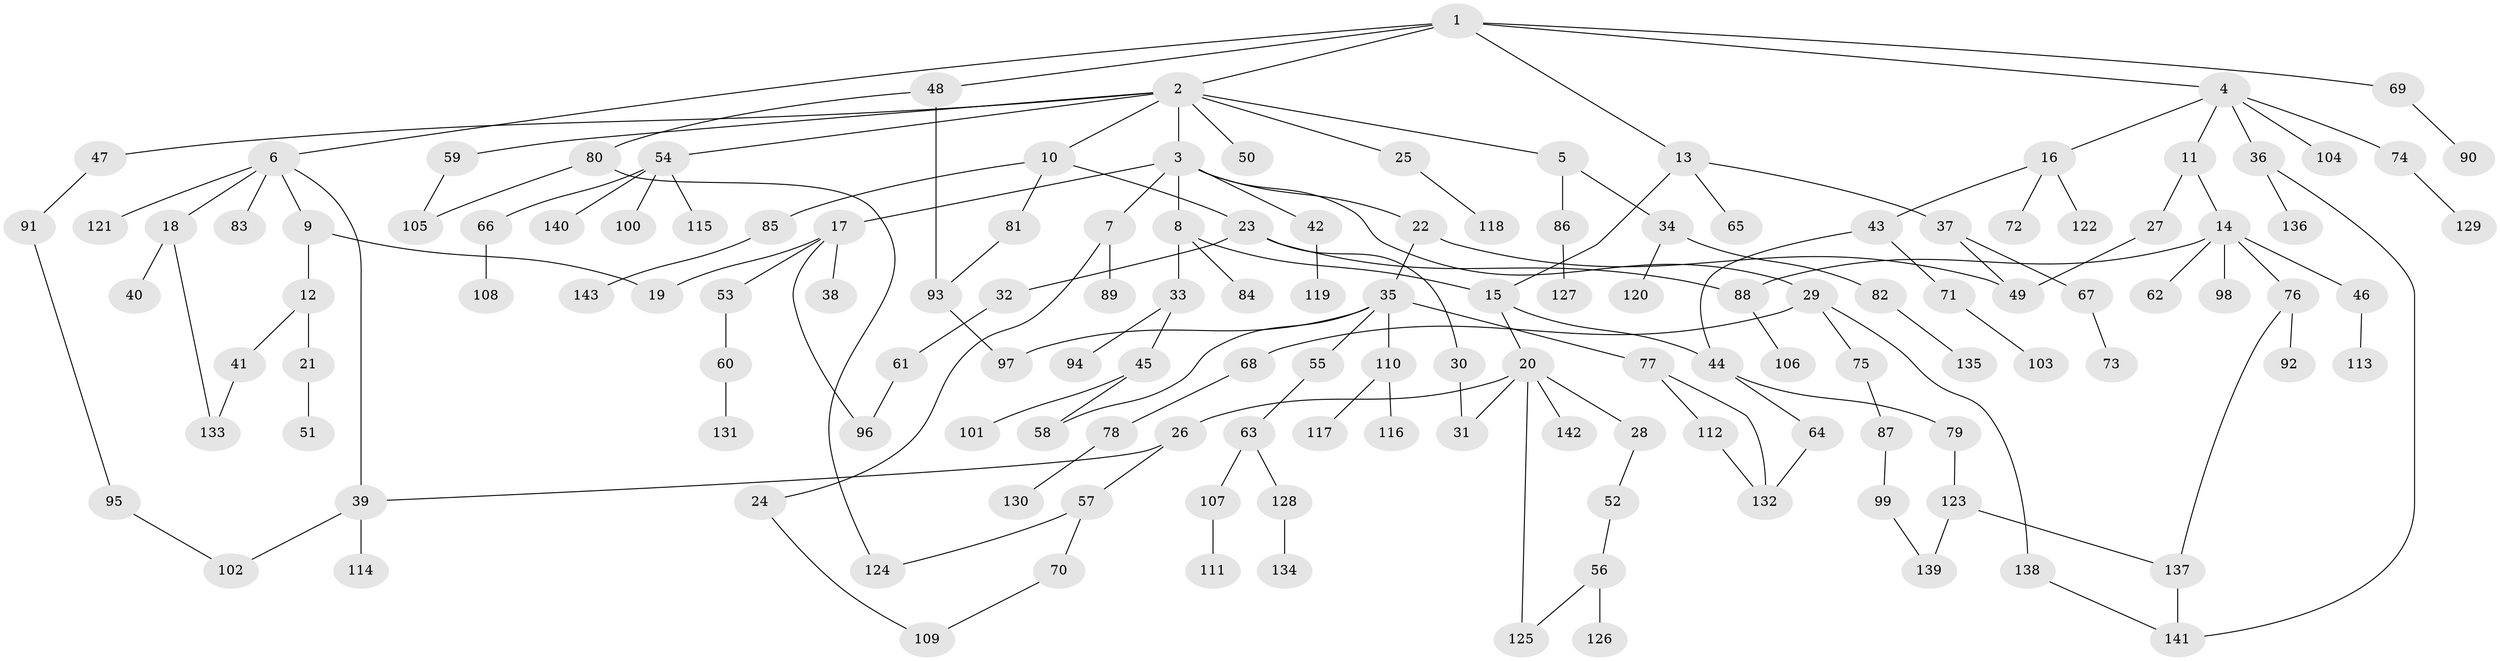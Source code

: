 // Generated by graph-tools (version 1.1) at 2025/25/03/09/25 03:25:27]
// undirected, 143 vertices, 166 edges
graph export_dot {
graph [start="1"]
  node [color=gray90,style=filled];
  1;
  2;
  3;
  4;
  5;
  6;
  7;
  8;
  9;
  10;
  11;
  12;
  13;
  14;
  15;
  16;
  17;
  18;
  19;
  20;
  21;
  22;
  23;
  24;
  25;
  26;
  27;
  28;
  29;
  30;
  31;
  32;
  33;
  34;
  35;
  36;
  37;
  38;
  39;
  40;
  41;
  42;
  43;
  44;
  45;
  46;
  47;
  48;
  49;
  50;
  51;
  52;
  53;
  54;
  55;
  56;
  57;
  58;
  59;
  60;
  61;
  62;
  63;
  64;
  65;
  66;
  67;
  68;
  69;
  70;
  71;
  72;
  73;
  74;
  75;
  76;
  77;
  78;
  79;
  80;
  81;
  82;
  83;
  84;
  85;
  86;
  87;
  88;
  89;
  90;
  91;
  92;
  93;
  94;
  95;
  96;
  97;
  98;
  99;
  100;
  101;
  102;
  103;
  104;
  105;
  106;
  107;
  108;
  109;
  110;
  111;
  112;
  113;
  114;
  115;
  116;
  117;
  118;
  119;
  120;
  121;
  122;
  123;
  124;
  125;
  126;
  127;
  128;
  129;
  130;
  131;
  132;
  133;
  134;
  135;
  136;
  137;
  138;
  139;
  140;
  141;
  142;
  143;
  1 -- 2;
  1 -- 4;
  1 -- 6;
  1 -- 13;
  1 -- 48;
  1 -- 69;
  2 -- 3;
  2 -- 5;
  2 -- 10;
  2 -- 25;
  2 -- 47;
  2 -- 50;
  2 -- 54;
  2 -- 59;
  3 -- 7;
  3 -- 8;
  3 -- 17;
  3 -- 22;
  3 -- 29;
  3 -- 42;
  4 -- 11;
  4 -- 16;
  4 -- 36;
  4 -- 74;
  4 -- 104;
  5 -- 34;
  5 -- 86;
  6 -- 9;
  6 -- 18;
  6 -- 83;
  6 -- 121;
  6 -- 39;
  7 -- 24;
  7 -- 89;
  8 -- 33;
  8 -- 84;
  8 -- 15;
  9 -- 12;
  9 -- 19;
  10 -- 23;
  10 -- 81;
  10 -- 85;
  11 -- 14;
  11 -- 27;
  12 -- 21;
  12 -- 41;
  13 -- 15;
  13 -- 37;
  13 -- 65;
  14 -- 46;
  14 -- 62;
  14 -- 76;
  14 -- 88;
  14 -- 98;
  15 -- 20;
  15 -- 44;
  16 -- 43;
  16 -- 72;
  16 -- 122;
  17 -- 19;
  17 -- 38;
  17 -- 53;
  17 -- 96;
  18 -- 40;
  18 -- 133;
  20 -- 26;
  20 -- 28;
  20 -- 31;
  20 -- 125;
  20 -- 142;
  21 -- 51;
  22 -- 35;
  22 -- 49;
  23 -- 30;
  23 -- 32;
  23 -- 88;
  24 -- 109;
  25 -- 118;
  26 -- 39;
  26 -- 57;
  27 -- 49;
  28 -- 52;
  29 -- 68;
  29 -- 75;
  29 -- 138;
  30 -- 31;
  32 -- 61;
  33 -- 45;
  33 -- 94;
  34 -- 82;
  34 -- 120;
  35 -- 55;
  35 -- 58;
  35 -- 77;
  35 -- 110;
  35 -- 97;
  36 -- 136;
  36 -- 141;
  37 -- 67;
  37 -- 49;
  39 -- 102;
  39 -- 114;
  41 -- 133;
  42 -- 119;
  43 -- 44;
  43 -- 71;
  44 -- 64;
  44 -- 79;
  45 -- 101;
  45 -- 58;
  46 -- 113;
  47 -- 91;
  48 -- 80;
  48 -- 93;
  52 -- 56;
  53 -- 60;
  54 -- 66;
  54 -- 100;
  54 -- 115;
  54 -- 140;
  55 -- 63;
  56 -- 126;
  56 -- 125;
  57 -- 70;
  57 -- 124;
  59 -- 105;
  60 -- 131;
  61 -- 96;
  63 -- 107;
  63 -- 128;
  64 -- 132;
  66 -- 108;
  67 -- 73;
  68 -- 78;
  69 -- 90;
  70 -- 109;
  71 -- 103;
  74 -- 129;
  75 -- 87;
  76 -- 92;
  76 -- 137;
  77 -- 112;
  77 -- 132;
  78 -- 130;
  79 -- 123;
  80 -- 124;
  80 -- 105;
  81 -- 93;
  82 -- 135;
  85 -- 143;
  86 -- 127;
  87 -- 99;
  88 -- 106;
  91 -- 95;
  93 -- 97;
  95 -- 102;
  99 -- 139;
  107 -- 111;
  110 -- 116;
  110 -- 117;
  112 -- 132;
  123 -- 137;
  123 -- 139;
  128 -- 134;
  137 -- 141;
  138 -- 141;
}
